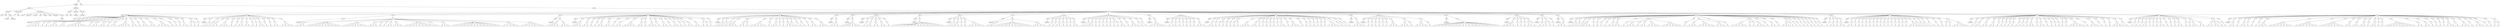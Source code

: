 digraph Tree {
	"t0" [label = "TEI"];
	"t1" [label = "teiHeader"];
	"t2" [label = "fileDesc"];
	"t3" [label = "titleStmt"];
	"t4" [label = "title"];
	"t5" [label = "title"];
	"t6" [label = "author"];
	"t7" [label = "surname"];
	"t8" [label = "forename"];
	"t9" [label = "publicationStmt"];
	"t10" [label = "p"];
	"t11" [label = "idno"];
	"t12" [label = "sourceDesc"];
	"t13" [label = "genre"];
	"t14" [label = "inspiration"];
	"t15" [label = "structure"];
	"t16" [label = "type"];
	"t17" [label = "periode"];
	"t18" [label = "taille"];
	"t19" [label = "permalien"];
	"t20" [label = "sources"];
	"t21" [label = "source"];
	"t22" [label = "profileDesc"];
	"t23" [label = "creation"];
	"t24" [label = "date"];
	"t25" [label = "date"];
	"t26" [label = "langUsage"];
	"t27" [label = "language"];
	"t28" [label = "textClass"];
	"t29" [label = "keywords"];
	"t30" [label = "term"];
	"t31" [label = "text"];
	"t32" [label = "body"];
	"t33" [label = "div1"];
	"t34" [label = "head"];
	"t35" [label = "div2"];
	"t36" [label = "head"];
	"t37" [label = "listPerson"];
	"t38" [label = "sp"];
	"t39" [label = "p"];
	"t40" [label = "s"];
	"t41" [label = "sp"];
	"t42" [label = "p"];
	"t43" [label = "s"];
	"t44" [label = "s"];
	"t45" [label = "s"];
	"t46" [label = "sp"];
	"t47" [label = "p"];
	"t48" [label = "s"];
	"t49" [label = "sp"];
	"t50" [label = "p"];
	"t51" [label = "s"];
	"t52" [label = "sp"];
	"t53" [label = "p"];
	"t54" [label = "s"];
	"t55" [label = "s"];
	"t56" [label = "s"];
	"t57" [label = "sp"];
	"t58" [label = "p"];
	"t59" [label = "s"];
	"t60" [label = "s"];
	"t61" [label = "sp"];
	"t62" [label = "p"];
	"t63" [label = "s"];
	"t64" [label = "s"];
	"t65" [label = "s"];
	"t66" [label = "s"];
	"t67" [label = "s"];
	"t68" [label = "s"];
	"t69" [label = "sp"];
	"t70" [label = "p"];
	"t71" [label = "s"];
	"t72" [label = "sp"];
	"t73" [label = "p"];
	"t74" [label = "s"];
	"t75" [label = "s"];
	"t76" [label = "sp"];
	"t77" [label = "p"];
	"t78" [label = "s"];
	"t79" [label = "s"];
	"t80" [label = "sp"];
	"t81" [label = "p"];
	"t82" [label = "s"];
	"t83" [label = "sp"];
	"t84" [label = "p"];
	"t85" [label = "s"];
	"t86" [label = "s"];
	"t87" [label = "sp"];
	"t88" [label = "p"];
	"t89" [label = "s"];
	"t90" [label = "s"];
	"t91" [label = "s"];
	"t92" [label = "s"];
	"t93" [label = "sp"];
	"t94" [label = "p"];
	"t95" [label = "s"];
	"t96" [label = "s"];
	"t97" [label = "sp"];
	"t98" [label = "p"];
	"t99" [label = "s"];
	"t100" [label = "sp"];
	"t101" [label = "p"];
	"t102" [label = "s"];
	"t103" [label = "s"];
	"t104" [label = "sp"];
	"t105" [label = "p"];
	"t106" [label = "s"];
	"t107" [label = "s"];
	"t108" [label = "sp"];
	"t109" [label = "p"];
	"t110" [label = "s"];
	"t111" [label = "s"];
	"t112" [label = "s"];
	"t113" [label = "s"];
	"t114" [label = "sp"];
	"t115" [label = "p"];
	"t116" [label = "s"];
	"t117" [label = "sp"];
	"t118" [label = "p"];
	"t119" [label = "s"];
	"t120" [label = "sp"];
	"t121" [label = "p"];
	"t122" [label = "s"];
	"t123" [label = "sp"];
	"t124" [label = "p"];
	"t125" [label = "s"];
	"t126" [label = "s"];
	"t127" [label = "sp"];
	"t128" [label = "p"];
	"t129" [label = "s"];
	"t130" [label = "p"];
	"t131" [label = "s"];
	"t132" [label = "sp"];
	"t133" [label = "p"];
	"t134" [label = "s"];
	"t135" [label = "div2"];
	"t136" [label = "head"];
	"t137" [label = "listPerson"];
	"t138" [label = "sp"];
	"t139" [label = "p"];
	"t140" [label = "s"];
	"t141" [label = "sp"];
	"t142" [label = "p"];
	"t143" [label = "s"];
	"t144" [label = "sp"];
	"t145" [label = "p"];
	"t146" [label = "s"];
	"t147" [label = "s"];
	"t148" [label = "s"];
	"t149" [label = "sp"];
	"t150" [label = "p"];
	"t151" [label = "s"];
	"t152" [label = "s"];
	"t153" [label = "s"];
	"t154" [label = "sp"];
	"t155" [label = "p"];
	"t156" [label = "s"];
	"t157" [label = "sp"];
	"t158" [label = "p"];
	"t159" [label = "s"];
	"t160" [label = "sp"];
	"t161" [label = "p"];
	"t162" [label = "s"];
	"t163" [label = "s"];
	"t164" [label = "sp"];
	"t165" [label = "p"];
	"t166" [label = "s"];
	"t167" [label = "s"];
	"t168" [label = "sp"];
	"t169" [label = "p"];
	"t170" [label = "s"];
	"t171" [label = "sp"];
	"t172" [label = "p"];
	"t173" [label = "s"];
	"t174" [label = "sp"];
	"t175" [label = "p"];
	"t176" [label = "s"];
	"t177" [label = "s"];
	"t178" [label = "sp"];
	"t179" [label = "p"];
	"t180" [label = "s"];
	"t181" [label = "sp"];
	"t182" [label = "p"];
	"t183" [label = "s"];
	"t184" [label = "sp"];
	"t185" [label = "p"];
	"t186" [label = "s"];
	"t187" [label = "s"];
	"t188" [label = "sp"];
	"t189" [label = "p"];
	"t190" [label = "s"];
	"t191" [label = "s"];
	"t192" [label = "s"];
	"t193" [label = "s"];
	"t194" [label = "div2"];
	"t195" [label = "head"];
	"t196" [label = "listPerson"];
	"t197" [label = "sp"];
	"t198" [label = "p"];
	"t199" [label = "s"];
	"t200" [label = "s"];
	"t201" [label = "s"];
	"t202" [label = "p"];
	"t203" [label = "s"];
	"t204" [label = "s"];
	"t205" [label = "s"];
	"t206" [label = "s"];
	"t207" [label = "s"];
	"t208" [label = "s"];
	"t209" [label = "s"];
	"t210" [label = "s"];
	"t211" [label = "s"];
	"t212" [label = "s"];
	"t213" [label = "p"];
	"t214" [label = "s"];
	"t215" [label = "s"];
	"t216" [label = "s"];
	"t217" [label = "s"];
	"t218" [label = "s"];
	"t219" [label = "s"];
	"t220" [label = "s"];
	"t221" [label = "p"];
	"t222" [label = "s"];
	"t223" [label = "s"];
	"t224" [label = "s"];
	"t225" [label = "p"];
	"t226" [label = "s"];
	"t227" [label = "p"];
	"t228" [label = "s"];
	"t229" [label = "p"];
	"t230" [label = "s"];
	"t231" [label = "s"];
	"t232" [label = "p"];
	"t233" [label = "s"];
	"t234" [label = "s"];
	"t235" [label = "s"];
	"t236" [label = "p"];
	"t237" [label = "s"];
	"t238" [label = "s"];
	"t239" [label = "s"];
	"t240" [label = "s"];
	"t241" [label = "s"];
	"t242" [label = "s"];
	"t243" [label = "s"];
	"t244" [label = "s"];
	"t245" [label = "s"];
	"t246" [label = "p"];
	"t247" [label = "s"];
	"t248" [label = "p"];
	"t249" [label = "s"];
	"t250" [label = "s"];
	"t251" [label = "s"];
	"t252" [label = "p"];
	"t253" [label = "s"];
	"t254" [label = "s"];
	"t255" [label = "s"];
	"t256" [label = "s"];
	"t257" [label = "s"];
	"t258" [label = "s"];
	"t259" [label = "s"];
	"t260" [label = "s"];
	"t261" [label = "s"];
	"t262" [label = "s"];
	"t263" [label = "s"];
	"t264" [label = "s"];
	"t265" [label = "s"];
	"t266" [label = "s"];
	"t267" [label = "p"];
	"t268" [label = "s"];
	"t269" [label = "s"];
	"t270" [label = "s"];
	"t271" [label = "s"];
	"t272" [label = "s"];
	"t273" [label = "p"];
	"t274" [label = "s"];
	"t275" [label = "s"];
	"t276" [label = "s"];
	"t277" [label = "s"];
	"t278" [label = "s"];
	"t279" [label = "s"];
	"t280" [label = "s"];
	"t281" [label = "div2"];
	"t282" [label = "head"];
	"t283" [label = "listPerson"];
	"t284" [label = "sp"];
	"t285" [label = "p"];
	"t286" [label = "s"];
	"t287" [label = "s"];
	"t288" [label = "s"];
	"t289" [label = "s"];
	"t290" [label = "p"];
	"t291" [label = "s"];
	"t292" [label = "s"];
	"t293" [label = "s"];
	"t294" [label = "div2"];
	"t295" [label = "head"];
	"t296" [label = "listPerson"];
	"t297" [label = "sp"];
	"t298" [label = "p"];
	"t299" [label = "s"];
	"t300" [label = "s"];
	"t301" [label = "s"];
	"t302" [label = "sp"];
	"t303" [label = "p"];
	"t304" [label = "s"];
	"t305" [label = "s"];
	"t306" [label = "sp"];
	"t307" [label = "p"];
	"t308" [label = "s"];
	"t309" [label = "sp"];
	"t310" [label = "p"];
	"t311" [label = "s"];
	"t312" [label = "sp"];
	"t313" [label = "p"];
	"t314" [label = "s"];
	"t315" [label = "s"];
	"t316" [label = "sp"];
	"t317" [label = "p"];
	"t318" [label = "s"];
	"t319" [label = "s"];
	"t320" [label = "sp"];
	"t321" [label = "p"];
	"t322" [label = "s"];
	"t323" [label = "sp"];
	"t324" [label = "p"];
	"t325" [label = "s"];
	"t326" [label = "s"];
	"t327" [label = "sp"];
	"t328" [label = "p"];
	"t329" [label = "s"];
	"t330" [label = "s"];
	"t331" [label = "s"];
	"t332" [label = "s"];
	"t333" [label = "sp"];
	"t334" [label = "p"];
	"t335" [label = "s"];
	"t336" [label = "s"];
	"t337" [label = "sp"];
	"t338" [label = "p"];
	"t339" [label = "s"];
	"t340" [label = "sp"];
	"t341" [label = "p"];
	"t342" [label = "s"];
	"t343" [label = "s"];
	"t344" [label = "s"];
	"t345" [label = "sp"];
	"t346" [label = "p"];
	"t347" [label = "s"];
	"t348" [label = "sp"];
	"t349" [label = "p"];
	"t350" [label = "s"];
	"t351" [label = "s"];
	"t352" [label = "sp"];
	"t353" [label = "p"];
	"t354" [label = "s"];
	"t355" [label = "sp"];
	"t356" [label = "p"];
	"t357" [label = "s"];
	"t358" [label = "s"];
	"t359" [label = "sp"];
	"t360" [label = "p"];
	"t361" [label = "s"];
	"t362" [label = "sp"];
	"t363" [label = "p"];
	"t364" [label = "s"];
	"t365" [label = "sp"];
	"t366" [label = "p"];
	"t367" [label = "s"];
	"t368" [label = "s"];
	"t369" [label = "sp"];
	"t370" [label = "p"];
	"t371" [label = "s"];
	"t372" [label = "s"];
	"t373" [label = "sp"];
	"t374" [label = "p"];
	"t375" [label = "s"];
	"t376" [label = "p"];
	"t377" [label = "s"];
	"t378" [label = "sp"];
	"t379" [label = "p"];
	"t380" [label = "s"];
	"t381" [label = "div2"];
	"t382" [label = "head"];
	"t383" [label = "listPerson"];
	"t384" [label = "sp"];
	"t385" [label = "p"];
	"t386" [label = "s"];
	"t387" [label = "sp"];
	"t388" [label = "p"];
	"t389" [label = "s"];
	"t390" [label = "sp"];
	"t391" [label = "p"];
	"t392" [label = "s"];
	"t393" [label = "sp"];
	"t394" [label = "p"];
	"t395" [label = "s"];
	"t396" [label = "s"];
	"t397" [label = "s"];
	"t398" [label = "s"];
	"t399" [label = "sp"];
	"t400" [label = "p"];
	"t401" [label = "s"];
	"t402" [label = "s"];
	"t403" [label = "p"];
	"t404" [label = "s"];
	"t405" [label = "sp"];
	"t406" [label = "p"];
	"t407" [label = "s"];
	"t408" [label = "s"];
	"t409" [label = "s"];
	"t410" [label = "s"];
	"t411" [label = "s"];
	"t412" [label = "sp"];
	"t413" [label = "p"];
	"t414" [label = "s"];
	"t415" [label = "sp"];
	"t416" [label = "p"];
	"t417" [label = "s"];
	"t418" [label = "s"];
	"t419" [label = "sp"];
	"t420" [label = "p"];
	"t421" [label = "s"];
	"t422" [label = "sp"];
	"t423" [label = "p"];
	"t424" [label = "s"];
	"t425" [label = "sp"];
	"t426" [label = "p"];
	"t427" [label = "s"];
	"t428" [label = "s"];
	"t429" [label = "s"];
	"t430" [label = "sp"];
	"t431" [label = "p"];
	"t432" [label = "s"];
	"t433" [label = "sp"];
	"t434" [label = "p"];
	"t435" [label = "s"];
	"t436" [label = "sp"];
	"t437" [label = "p"];
	"t438" [label = "s"];
	"t439" [label = "sp"];
	"t440" [label = "p"];
	"t441" [label = "s"];
	"t442" [label = "sp"];
	"t443" [label = "p"];
	"t444" [label = "s"];
	"t445" [label = "s"];
	"t446" [label = "sp"];
	"t447" [label = "p"];
	"t448" [label = "s"];
	"t449" [label = "s"];
	"t450" [label = "s"];
	"t451" [label = "div2"];
	"t452" [label = "head"];
	"t453" [label = "listPerson"];
	"t454" [label = "sp"];
	"t455" [label = "p"];
	"t456" [label = "s"];
	"t457" [label = "s"];
	"t458" [label = "s"];
	"t459" [label = "div2"];
	"t460" [label = "head"];
	"t461" [label = "listPerson"];
	"t462" [label = "sp"];
	"t463" [label = "p"];
	"t464" [label = "s"];
	"t465" [label = "s"];
	"t466" [label = "s"];
	"t467" [label = "s"];
	"t468" [label = "s"];
	"t469" [label = "s"];
	"t470" [label = "div2"];
	"t471" [label = "head"];
	"t472" [label = "listPerson"];
	"t473" [label = "sp"];
	"t474" [label = "p"];
	"t475" [label = "s"];
	"t476" [label = "sp"];
	"t477" [label = "p"];
	"t478" [label = "s"];
	"t479" [label = "s"];
	"t480" [label = "sp"];
	"t481" [label = "p"];
	"t482" [label = "s"];
	"t483" [label = "s"];
	"t484" [label = "sp"];
	"t485" [label = "p"];
	"t486" [label = "s"];
	"t487" [label = "s"];
	"t488" [label = "sp"];
	"t489" [label = "p"];
	"t490" [label = "s"];
	"t491" [label = "div2"];
	"t492" [label = "head"];
	"t493" [label = "listPerson"];
	"t494" [label = "sp"];
	"t495" [label = "p"];
	"t496" [label = "s"];
	"t497" [label = "s"];
	"t498" [label = "s"];
	"t499" [label = "s"];
	"t500" [label = "s"];
	"t501" [label = "s"];
	"t502" [label = "s"];
	"t503" [label = "s"];
	"t504" [label = "s"];
	"t505" [label = "s"];
	"t506" [label = "s"];
	"t507" [label = "s"];
	"t508" [label = "s"];
	"t509" [label = "s"];
	"t510" [label = "s"];
	"t511" [label = "div2"];
	"t512" [label = "head"];
	"t513" [label = "listPerson"];
	"t514" [label = "sp"];
	"t515" [label = "p"];
	"t516" [label = "s"];
	"t517" [label = "sp"];
	"t518" [label = "p"];
	"t519" [label = "s"];
	"t520" [label = "s"];
	"t521" [label = "s"];
	"t522" [label = "sp"];
	"t523" [label = "p"];
	"t524" [label = "s"];
	"t525" [label = "sp"];
	"t526" [label = "p"];
	"t527" [label = "s"];
	"t528" [label = "p"];
	"t529" [label = "s"];
	"t530" [label = "s"];
	"t531" [label = "s"];
	"t532" [label = "s"];
	"t533" [label = "s"];
	"t534" [label = "div2"];
	"t535" [label = "head"];
	"t536" [label = "listPerson"];
	"t537" [label = "sp"];
	"t538" [label = "p"];
	"t539" [label = "s"];
	"t540" [label = "s"];
	"t541" [label = "p"];
	"t542" [label = "s"];
	"t543" [label = "s"];
	"t544" [label = "s"];
	"t545" [label = "s"];
	"t546" [label = "s"];
	"t547" [label = "s"];
	"t548" [label = "s"];
	"t549" [label = "s"];
	"t550" [label = "s"];
	"t551" [label = "s"];
	"t552" [label = "s"];
	"t553" [label = "p"];
	"t554" [label = "s"];
	"t555" [label = "s"];
	"t556" [label = "s"];
	"t557" [label = "s"];
	"t558" [label = "div2"];
	"t559" [label = "head"];
	"t560" [label = "listPerson"];
	"t561" [label = "sp"];
	"t562" [label = "p"];
	"t563" [label = "s"];
	"t564" [label = "sp"];
	"t565" [label = "p"];
	"t566" [label = "s"];
	"t567" [label = "sp"];
	"t568" [label = "p"];
	"t569" [label = "s"];
	"t570" [label = "s"];
	"t571" [label = "sp"];
	"t572" [label = "p"];
	"t573" [label = "s"];
	"t574" [label = "sp"];
	"t575" [label = "p"];
	"t576" [label = "s"];
	"t577" [label = "sp"];
	"t578" [label = "p"];
	"t579" [label = "s"];
	"t580" [label = "sp"];
	"t581" [label = "p"];
	"t582" [label = "s"];
	"t583" [label = "s"];
	"t584" [label = "div2"];
	"t585" [label = "head"];
	"t586" [label = "listPerson"];
	"t587" [label = "sp"];
	"t588" [label = "p"];
	"t589" [label = "s"];
	"t590" [label = "sp"];
	"t591" [label = "p"];
	"t592" [label = "s"];
	"t593" [label = "s"];
	"t594" [label = "s"];
	"t595" [label = "sp"];
	"t596" [label = "p"];
	"t597" [label = "s"];
	"t598" [label = "sp"];
	"t599" [label = "p"];
	"t600" [label = "s"];
	"t601" [label = "sp"];
	"t602" [label = "p"];
	"t603" [label = "s"];
	"t604" [label = "sp"];
	"t605" [label = "p"];
	"t606" [label = "s"];
	"t607" [label = "sp"];
	"t608" [label = "p"];
	"t609" [label = "s"];
	"t610" [label = "sp"];
	"t611" [label = "p"];
	"t612" [label = "s"];
	"t613" [label = "p"];
	"t614" [label = "s"];
	"t615" [label = "sp"];
	"t616" [label = "p"];
	"t617" [label = "s"];
	"t618" [label = "s"];
	"t619" [label = "sp"];
	"t620" [label = "p"];
	"t621" [label = "s"];
	"t622" [label = "sp"];
	"t623" [label = "p"];
	"t624" [label = "s"];
	"t625" [label = "s"];
	"t626" [label = "s"];
	"t627" [label = "sp"];
	"t628" [label = "p"];
	"t629" [label = "s"];
	"t630" [label = "sp"];
	"t631" [label = "p"];
	"t632" [label = "s"];
	"t633" [label = "div2"];
	"t634" [label = "head"];
	"t635" [label = "listPerson"];
	"t636" [label = "sp"];
	"t637" [label = "p"];
	"t638" [label = "s"];
	"t639" [label = "s"];
	"t640" [label = "s"];
	"t641" [label = "s"];
	"t642" [label = "s"];
	"t643" [label = "div2"];
	"t644" [label = "head"];
	"t645" [label = "listPerson"];
	"t646" [label = "sp"];
	"t647" [label = "p"];
	"t648" [label = "s"];
	"t649" [label = "sp"];
	"t650" [label = "p"];
	"t651" [label = "s"];
	"t652" [label = "s"];
	"t653" [label = "sp"];
	"t654" [label = "p"];
	"t655" [label = "s"];
	"t656" [label = "sp"];
	"t657" [label = "p"];
	"t658" [label = "s"];
	"t659" [label = "sp"];
	"t660" [label = "p"];
	"t661" [label = "s"];
	"t662" [label = "sp"];
	"t663" [label = "p"];
	"t664" [label = "s"];
	"t665" [label = "sp"];
	"t666" [label = "p"];
	"t667" [label = "s"];
	"t668" [label = "sp"];
	"t669" [label = "p"];
	"t670" [label = "s"];
	"t671" [label = "s"];
	"t672" [label = "s"];
	"t673" [label = "div2"];
	"t674" [label = "head"];
	"t675" [label = "listPerson"];
	"t676" [label = "sp"];
	"t677" [label = "p"];
	"t678" [label = "s"];
	"t679" [label = "s"];
	"t680" [label = "sp"];
	"t681" [label = "p"];
	"t682" [label = "s"];
	"t683" [label = "sp"];
	"t684" [label = "p"];
	"t685" [label = "s"];
	"t686" [label = "p"];
	"t687" [label = "s"];
	"t688" [label = "sp"];
	"t689" [label = "p"];
	"t690" [label = "s"];
	"t691" [label = "sp"];
	"t692" [label = "p"];
	"t693" [label = "s"];
	"t694" [label = "sp"];
	"t695" [label = "p"];
	"t696" [label = "s"];
	"t697" [label = "p"];
	"t698" [label = "s"];
	"t699" [label = "sp"];
	"t700" [label = "p"];
	"t701" [label = "s"];
	"t702" [label = "s"];
	"t703" [label = "s"];
	"t704" [label = "sp"];
	"t705" [label = "p"];
	"t706" [label = "s"];
	"t707" [label = "s"];
	"t708" [label = "p"];
	"t709" [label = "s"];
	"t710" [label = "sp"];
	"t711" [label = "p"];
	"t712" [label = "s"];
	"t713" [label = "sp"];
	"t714" [label = "p"];
	"t715" [label = "s"];
	"t716" [label = "sp"];
	"t717" [label = "p"];
	"t718" [label = "s"];
	"t719" [label = "sp"];
	"t720" [label = "p"];
	"t721" [label = "s"];
	"t722" [label = "sp"];
	"t723" [label = "p"];
	"t724" [label = "s"];
	"t725" [label = "sp"];
	"t726" [label = "p"];
	"t727" [label = "s"];
	"t728" [label = "s"];
	"t729" [label = "sp"];
	"t730" [label = "p"];
	"t731" [label = "s"];
	"t732" [label = "sp"];
	"t733" [label = "p"];
	"t734" [label = "s"];
	"t735" [label = "s"];
	"t736" [label = "s"];
	"t737" [label = "sp"];
	"t738" [label = "p"];
	"t739" [label = "s"];
	"t740" [label = "sp"];
	"t741" [label = "p"];
	"t742" [label = "s"];
	"t743" [label = "sp"];
	"t744" [label = "p"];
	"t745" [label = "s"];
	"t746" [label = "sp"];
	"t747" [label = "p"];
	"t748" [label = "s"];
	"t749" [label = "sp"];
	"t750" [label = "p"];
	"t751" [label = "s"];
	"t752" [label = "sp"];
	"t753" [label = "p"];
	"t754" [label = "s"];
	"t755" [label = "sp"];
	"t756" [label = "p"];
	"t757" [label = "s"];
	"t758" [label = "p"];
	"t759" [label = "s"];
	"t760" [label = "s"];
	"t761" [label = "s"];
	"t762" [label = "s"];
	"t763" [label = "sp"];
	"t764" [label = "p"];
	"t765" [label = "s"];
	"t766" [label = "sp"];
	"t767" [label = "p"];
	"t768" [label = "s"];
	"t769" [label = "sp"];
	"t770" [label = "p"];
	"t771" [label = "s"];
	"t772" [label = "div2"];
	"t773" [label = "head"];
	"t774" [label = "listPerson"];
	"t775" [label = "sp"];
	"t776" [label = "p"];
	"t777" [label = "s"];
	"t778" [label = "s"];
	"t779" [label = "s"];
	"t780" [label = "s"];
	"t781" [label = "div2"];
	"t782" [label = "head"];
	"t783" [label = "listPerson"];
	"t784" [label = "sp"];
	"t785" [label = "p"];
	"t786" [label = "s"];
	"t787" [label = "sp"];
	"t788" [label = "p"];
	"t789" [label = "s"];
	"t790" [label = "sp"];
	"t791" [label = "p"];
	"t792" [label = "s"];
	"t793" [label = "sp"];
	"t794" [label = "p"];
	"t795" [label = "s"];
	"t796" [label = "sp"];
	"t797" [label = "p"];
	"t798" [label = "s"];
	"t799" [label = "sp"];
	"t800" [label = "p"];
	"t801" [label = "s"];
	"t802" [label = "sp"];
	"t803" [label = "p"];
	"t804" [label = "s"];
	"t805" [label = "s"];
	"t806" [label = "s"];
	"t807" [label = "sp"];
	"t808" [label = "p"];
	"t809" [label = "s"];
	"t810" [label = "s"];
	"t811" [label = "s"];
	"t812" [label = "p"];
	"t813" [label = "s"];
	"t814" [label = "sp"];
	"t815" [label = "p"];
	"t816" [label = "s"];
	"t817" [label = "s"];
	"t818" [label = "s"];
	"t819" [label = "s"];
	"t820" [label = "p"];
	"t821" [label = "s"];
	"t822" [label = "div2"];
	"t823" [label = "head"];
	"t824" [label = "listPerson"];
	"t825" [label = "sp"];
	"t826" [label = "p"];
	"t827" [label = "s"];
	"t828" [label = "s"];
	"t829" [label = "s"];
	"t830" [label = "s"];
	"t831" [label = "s"];
	"t832" [label = "s"];
	"t833" [label = "s"];
	"t834" [label = "s"];
	"t835" [label = "s"];
	"t836" [label = "s"];
	"t837" [label = "s"];
	"t838" [label = "s"];
	"t839" [label = "s"];
	"t840" [label = "s"];
	"t841" [label = "s"];
	"t842" [label = "s"];
	"t843" [label = "s"];
	"t844" [label = "s"];
	"t845" [label = "s"];
	"t846" [label = "div2"];
	"t847" [label = "head"];
	"t848" [label = "listPerson"];
	"t849" [label = "sp"];
	"t850" [label = "p"];
	"t851" [label = "s"];
	"t852" [label = "s"];
	"t853" [label = "s"];
	"t854" [label = "s"];
	"t855" [label = "sp"];
	"t856" [label = "p"];
	"t857" [label = "s"];
	"t858" [label = "sp"];
	"t859" [label = "p"];
	"t860" [label = "s"];
	"t861" [label = "sp"];
	"t862" [label = "p"];
	"t863" [label = "s"];
	"t864" [label = "sp"];
	"t865" [label = "p"];
	"t866" [label = "s"];
	"t867" [label = "s"];
	"t868" [label = "p"];
	"t869" [label = "s"];
	"t870" [label = "div2"];
	"t871" [label = "head"];
	"t872" [label = "listPerson"];
	"t873" [label = "sp"];
	"t874" [label = "p"];
	"t875" [label = "s"];
	"t876" [label = "sp"];
	"t877" [label = "p"];
	"t878" [label = "s"];
	"t879" [label = "s"];
	"t880" [label = "p"];
	"t881" [label = "s"];
	"t882" [label = "sp"];
	"t883" [label = "p"];
	"t884" [label = "s"];
	"t885" [label = "div2"];
	"t886" [label = "head"];
	"t887" [label = "listPerson"];
	"t888" [label = "sp"];
	"t889" [label = "p"];
	"t890" [label = "s"];
	"t891" [label = "s"];
	"t892" [label = "s"];
	"t893" [label = "div2"];
	"t894" [label = "head"];
	"t895" [label = "listPerson"];
	"t896" [label = "sp"];
	"t897" [label = "p"];
	"t898" [label = "s"];
	"t899" [label = "sp"];
	"t900" [label = "p"];
	"t901" [label = "s"];
	"t902" [label = "sp"];
	"t903" [label = "p"];
	"t904" [label = "s"];
	"t905" [label = "sp"];
	"t906" [label = "p"];
	"t907" [label = "s"];
	"t908" [label = "s"];
	"t909" [label = "s"];
	"t910" [label = "s"];
	"t911" [label = "sp"];
	"t912" [label = "p"];
	"t913" [label = "s"];
	"t914" [label = "sp"];
	"t915" [label = "p"];
	"t916" [label = "s"];
	"t917" [label = "sp"];
	"t918" [label = "p"];
	"t919" [label = "s"];
	"t920" [label = "sp"];
	"t921" [label = "p"];
	"t922" [label = "s"];
	"t923" [label = "sp"];
	"t924" [label = "p"];
	"t925" [label = "s"];
	"t926" [label = "sp"];
	"t927" [label = "p"];
	"t928" [label = "s"];
	"t929" [label = "s"];
	"t930" [label = "s"];
	"t931" [label = "sp"];
	"t932" [label = "p"];
	"t933" [label = "s"];
	"t934" [label = "sp"];
	"t935" [label = "p"];
	"t936" [label = "s"];
	"t937" [label = "s"];
	"t938" [label = "s"];
	"t939" [label = "p"];
	"t940" [label = "s"];
	"t941" [label = "p"];
	"t942" [label = "s"];
	"t943" [label = "s"];
	"t944" [label = "p"];
	"t945" [label = "s"];
	"t946" [label = "s"];
	"t947" [label = "s"];
	"t948" [label = "s"];
	"t949" [label = "p"];
	"t950" [label = "s"];
	"t951" [label = "s"];
	"t952" [label = "s"];
	"t953" [label = "s"];
	"t954" [label = "s"];
	"t955" [label = "s"];
	"t956" [label = "sp"];
	"t957" [label = "p"];
	"t958" [label = "s"];
	"t959" [label = "sp"];
	"t960" [label = "p"];
	"t961" [label = "s"];
	"t962" [label = "s"];
	"t963" [label = "s"];
	"t964" [label = "p"];
	"t965" [label = "s"];
	"t966" [label = "s"];
	"t967" [label = "s"];
	"t968" [label = "s"];
	"t969" [label = "s"];
	"t970" [label = "p"];
	"t971" [label = "s"];
	"t972" [label = "s"];
	"t973" [label = "s"];
	"t974" [label = "sp"];
	"t975" [label = "p"];
	"t976" [label = "s"];
	"t977" [label = "sp"];
	"t978" [label = "p"];
	"t979" [label = "s"];
	"t980" [label = "s"];
	"t981" [label = "s"];
	"t982" [label = "s"];
	"t983" [label = "s"];
	"t984" [label = "p"];
	"t985" [label = "s"];
	"t986" [label = "p"];
	"t987" [label = "s"];
	"t988" [label = "p"];
	"t989" [label = "s"];
	"t990" [label = "s"];
	"t991" [label = "s"];
	"t992" [label = "sp"];
	"t993" [label = "p"];
	"t994" [label = "s"];
	"t995" [label = "sp"];
	"t996" [label = "p"];
	"t997" [label = "s"];
	"t998" [label = "s"];
	"t999" [label = "sp"];
	"t1000" [label = "p"];
	"t1001" [label = "s"];
	"t1002" [label = "sp"];
	"t1003" [label = "p"];
	"t1004" [label = "s"];
	"t1005" [label = "s"];
	"t1006" [label = "s"];
	"t1007" [label = "p"];
	"t1008" [label = "s"];
	"t1009" [label = "sp"];
	"t1010" [label = "p"];
	"t1011" [label = "s"];
	"t1012" [label = "sp"];
	"t1013" [label = "p"];
	"t1014" [label = "s"];
	"t1015" [label = "sp"];
	"t1016" [label = "p"];
	"t1017" [label = "s"];
	"t1018" [label = "sp"];
	"t1019" [label = "p"];
	"t1020" [label = "s"];
	"t1021" [label = "sp"];
	"t1022" [label = "p"];
	"t1023" [label = "s"];
	"t1024" [label = "sp"];
	"t1025" [label = "p"];
	"t1026" [label = "s"];
	"t1027" [label = "sp"];
	"t1028" [label = "p"];
	"t1029" [label = "s"];
	"t1030" [label = "sp"];
	"t1031" [label = "p"];
	"t1032" [label = "s"];
	"t1033" [label = "div2"];
	"t1034" [label = "head"];
	"t1035" [label = "listPerson"];
	"t1036" [label = "sp"];
	"t1037" [label = "p"];
	"t1038" [label = "s"];
	"t1039" [label = "sp"];
	"t1040" [label = "p"];
	"t1041" [label = "s"];
	"t1042" [label = "s"];
	"t1043" [label = "sp"];
	"t1044" [label = "p"];
	"t1045" [label = "s"];
	"t1046" [label = "sp"];
	"t1047" [label = "p"];
	"t1048" [label = "s"];
	"t1049" [label = "s"];
	"t1050" [label = "div2"];
	"t1051" [label = "head"];
	"t1052" [label = "listPerson"];
	"t1053" [label = "sp"];
	"t1054" [label = "p"];
	"t1055" [label = "s"];
	"t1056" [label = "s"];
	"t1057" [label = "sp"];
	"t1058" [label = "p"];
	"t1059" [label = "s"];
	"t1060" [label = "sp"];
	"t1061" [label = "p"];
	"t1062" [label = "s"];
	"t1063" [label = "sp"];
	"t1064" [label = "p"];
	"t1065" [label = "s"];
	"t1066" [label = "sp"];
	"t1067" [label = "p"];
	"t1068" [label = "s"];
	"t1069" [label = "sp"];
	"t1070" [label = "p"];
	"t1071" [label = "s"];
	"t1072" [label = "sp"];
	"t1073" [label = "p"];
	"t1074" [label = "s"];
	"t1075" [label = "sp"];
	"t1076" [label = "p"];
	"t1077" [label = "s"];
	"t1078" [label = "sp"];
	"t1079" [label = "p"];
	"t1080" [label = "s"];
	"t1081" [label = "sp"];
	"t1082" [label = "p"];
	"t1083" [label = "s"];
	"t1084" [label = "sp"];
	"t1085" [label = "p"];
	"t1086" [label = "s"];
	"t1087" [label = "sp"];
	"t1088" [label = "p"];
	"t1089" [label = "s"];
	"t1090" [label = "sp"];
	"t1091" [label = "p"];
	"t1092" [label = "s"];
	"t1093" [label = "sp"];
	"t1094" [label = "p"];
	"t1095" [label = "s"];
	"t1096" [label = "sp"];
	"t1097" [label = "p"];
	"t1098" [label = "s"];
	"t1099" [label = "sp"];
	"t1100" [label = "p"];
	"t1101" [label = "s"];
	"t1102" [label = "sp"];
	"t1103" [label = "p"];
	"t1104" [label = "s"];
	"t1105" [label = "s"];
	"t1106" [label = "s"];
	"t1107" [label = "s"];
	"t1108" [label = "sp"];
	"t1109" [label = "p"];
	"t1110" [label = "s"];
	"t1111" [label = "sp"];
	"t1112" [label = "p"];
	"t1113" [label = "s"];
	"t1114" [label = "sp"];
	"t1115" [label = "p"];
	"t1116" [label = "s"];
	"t1117" [label = "sp"];
	"t1118" [label = "p"];
	"t1119" [label = "s"];
	"t1120" [label = "sp"];
	"t1121" [label = "p"];
	"t1122" [label = "s"];
	"t1123" [label = "sp"];
	"t1124" [label = "p"];
	"t1125" [label = "s"];
	"t1126" [label = "sp"];
	"t1127" [label = "p"];
	"t1128" [label = "s"];
	"t1129" [label = "p"];
	"t1130" [label = "s"];
	"t1131" [label = "p"];
	"t1132" [label = "s"];
	"t1133" [label = "s"];
	"t1134" [label = "s"];
	"t1135" [label = "s"];
	"t1136" [label = "s"];
	"t1137" [label = "div2"];
	"t1138" [label = "head"];
	"t1139" [label = "listPerson"];
	"t1140" [label = "sp"];
	"t1141" [label = "p"];
	"t1142" [label = "s"];
	"t1143" [label = "sp"];
	"t1144" [label = "p"];
	"t1145" [label = "s"];
	"t1146" [label = "s"];
	"t1147" [label = "sp"];
	"t1148" [label = "p"];
	"t1149" [label = "s"];
	"t1150" [label = "s"];
	"t1151" [label = "sp"];
	"t1152" [label = "p"];
	"t1153" [label = "s"];
	"t1154" [label = "s"];
	"t1155" [label = "sp"];
	"t1156" [label = "p"];
	"t1157" [label = "s"];
	"t1158" [label = "sp"];
	"t1159" [label = "p"];
	"t1160" [label = "s"];
	"t1161" [label = "sp"];
	"t1162" [label = "p"];
	"t1163" [label = "s"];
	"t1164" [label = "sp"];
	"t1165" [label = "p"];
	"t1166" [label = "s"];
	"t1167" [label = "sp"];
	"t1168" [label = "p"];
	"t1169" [label = "s"];
	"t1170" [label = "sp"];
	"t1171" [label = "p"];
	"t1172" [label = "s"];
	"t1173" [label = "sp"];
	"t1174" [label = "p"];
	"t1175" [label = "s"];
	"t1176" [label = "sp"];
	"t1177" [label = "p"];
	"t1178" [label = "s"];
	"t1179" [label = "sp"];
	"t1180" [label = "p"];
	"t1181" [label = "s"];
	"t1182" [label = "s"];
	"t1183" [label = "s"];
	"t1184" [label = "sp"];
	"t1185" [label = "p"];
	"t1186" [label = "s"];
	"t1187" [label = "sp"];
	"t1188" [label = "p"];
	"t1189" [label = "s"];
	"t1190" [label = "s"];
	"t1191" [label = "sp"];
	"t1192" [label = "p"];
	"t1193" [label = "s"];
	"t1194" [label = "sp"];
	"t1195" [label = "p"];
	"t1196" [label = "s"];
	"t1197" [label = "sp"];
	"t1198" [label = "p"];
	"t1199" [label = "s"];
	"t1200" [label = "sp"];
	"t1201" [label = "p"];
	"t1202" [label = "s"];
	"t1203" [label = "sp"];
	"t1204" [label = "p"];
	"t1205" [label = "s"];
	"t1206" [label = "sp"];
	"t1207" [label = "p"];
	"t1208" [label = "s"];
	"t1209" [label = "sp"];
	"t1210" [label = "p"];
	"t1211" [label = "s"];
	"t1212" [label = "s"];
	"t1213" [label = "s"];
	"t1214" [label = "s"];
	"t1215" [label = "s"];
	"t1216" [label = "sp"];
	"t1217" [label = "p"];
	"t1218" [label = "s"];
	"t1219" [label = "sp"];
	"t1220" [label = "p"];
	"t1221" [label = "s"];
	"t1222" [label = "s"];
	"t1223" [label = "s"];
	"t1224" [label = "sp"];
	"t1225" [label = "p"];
	"t1226" [label = "s"];
	"t1227" [label = "sp"];
	"t1228" [label = "p"];
	"t1229" [label = "s"];
	"t1230" [label = "sp"];
	"t1231" [label = "p"];
	"t1232" [label = "s"];
	"t1233" [label = "sp"];
	"t1234" [label = "p"];
	"t1235" [label = "s"];
	"t1236" [label = "s"];
	"t1237" [label = "s"];
	"t1238" [label = "s"];
	"t1239" [label = "sp"];
	"t1240" [label = "p"];
	"t1241" [label = "s"];
	"t1242" [label = "div2"];
	"t1243" [label = "head"];
	"t1244" [label = "listPerson"];
	"t1245" [label = "sp"];
	"t1246" [label = "p"];
	"t1247" [label = "s"];
	"t1248" [label = "sp"];
	"t1249" [label = "p"];
	"t1250" [label = "s"];
	"t1251" [label = "sp"];
	"t1252" [label = "p"];
	"t1253" [label = "s"];
	"t1254" [label = "sp"];
	"t1255" [label = "p"];
	"t1256" [label = "s"];
	"t1257" [label = "s"];
	"t1258" [label = "sp"];
	"t1259" [label = "p"];
	"t1260" [label = "s"];
	"t1261" [label = "sp"];
	"t1262" [label = "p"];
	"t1263" [label = "s"];
	"t1264" [label = "sp"];
	"t1265" [label = "p"];
	"t1266" [label = "s"];
	"t1267" [label = "sp"];
	"t1268" [label = "p"];
	"t1269" [label = "s"];
	"t1270" [label = "s"];
	"t1271" [label = "sp"];
	"t1272" [label = "p"];
	"t1273" [label = "s"];
	"t1274" [label = "sp"];
	"t1275" [label = "p"];
	"t1276" [label = "s"];
	"t1277" [label = "sp"];
	"t1278" [label = "p"];
	"t1279" [label = "s"];
	"t1280" [label = "sp"];
	"t1281" [label = "p"];
	"t1282" [label = "s"];
	"t1283" [label = "s"];
	"t1284" [label = "sp"];
	"t1285" [label = "p"];
	"t1286" [label = "s"];
	"t1287" [label = "sp"];
	"t1288" [label = "p"];
	"t1289" [label = "s"];
	"t1290" [label = "p"];
	"t1291" [label = "s"];
	"t1292" [label = "s"];
	"t1293" [label = "p"];
	"t1294" [label = "s"];
	"t1295" [label = "s"];
	"t1296" [label = "sp"];
	"t1297" [label = "p"];
	"t1298" [label = "s"];
	"t1299" [label = "s"];
	"t1300" [label = "p"];
	"t1301" [label = "s"];
	"t1302" [label = "s"];
	"t1303" [label = "p"];
	"t1304" [label = "s"];
	"t1305" [label = "sp"];
	"t1306" [label = "p"];
	"t1307" [label = "s"];
	"t1308" [label = "div2"];
	"t1309" [label = "head"];
	"t1310" [label = "listPerson"];
	"t1311" [label = "sp"];
	"t1312" [label = "p"];
	"t1313" [label = "s"];
	"t1314" [label = "s"];
	"t1315" [label = "sp"];
	"t1316" [label = "p"];
	"t1317" [label = "s"];
	"t1318" [label = "sp"];
	"t1319" [label = "p"];
	"t1320" [label = "s"];
	"t1321" [label = "s"];
	"t1322" [label = "sp"];
	"t1323" [label = "p"];
	"t1324" [label = "s"];
	"t1325" [label = "sp"];
	"t1326" [label = "p"];
	"t1327" [label = "s"];
	"t1328" [label = "sp"];
	"t1329" [label = "p"];
	"t1330" [label = "s"];
	"t1331" [label = "sp"];
	"t1332" [label = "p"];
	"t1333" [label = "s"];
	"t1334" [label = "s"];
	"t1335" [label = "s"];
	"t1336" [label = "sp"];
	"t1337" [label = "p"];
	"t1338" [label = "s"];
	"t1339" [label = "s"];
	"t1340" [label = "s"];
	"t1341" [label = "s"];
	"t1342" [label = "s"];
	"t1343" [label = "s"];
	"t1344" [label = "s"];
	"t1345" [label = "sp"];
	"t1346" [label = "p"];
	"t1347" [label = "s"];
	"t1348" [label = "s"];
	"t1349" [label = "s"];
	"t1350" [label = "s"];
	"t1351" [label = "s"];
	"t1352" [label = "s"];
	"t1353" [label = "s"];
	"t1354" [label = "sp"];
	"t1355" [label = "p"];
	"t1356" [label = "s"];
	"t1357" [label = "s"];
	"t1358" [label = "s"];
	"t1359" [label = "s"];
	"t1360" [label = "s"];
	"t1361" [label = "s"];
	"t1362" [label = "s"];
	"t1363" [label = "sp"];
	"t1364" [label = "p"];
	"t1365" [label = "s"];
	"t1366" [label = "s"];
	"t1367" [label = "sp"];
	"t1368" [label = "p"];
	"t1369" [label = "s"];
	"t1370" [label = "s"];
	"t1371" [label = "sp"];
	"t1372" [label = "p"];
	"t1373" [label = "s"];
	"t1374" [label = "s"];
	"t1375" [label = "sp"];
	"t1376" [label = "p"];
	"t1377" [label = "s"];
	"t1378" [label = "sp"];
	"t1379" [label = "p"];
	"t1380" [label = "s"];
	"t1381" [label = "s"];
	"t1382" [label = "sp"];
	"t1383" [label = "p"];
	"t1384" [label = "s"];
	"t1385" [label = "sp"];
	"t1386" [label = "p"];
	"t1387" [label = "s"];
	"t1388" [label = "sp"];
	"t1389" [label = "p"];
	"t1390" [label = "s"];
	"t1391" [label = "s"];
	"t1392" [label = "s"];
	"t1393" [label = "s"];
	"t1394" [label = "s"];
	"t1395" [label = "s"];
	"t1396" [label = "s"];
	"t1397" [label = "s"];
	"t1398" [label = "s"];
	"t1399" [label = "sp"];
	"t1400" [label = "p"];
	"t1401" [label = "s"];
	"t1402" [label = "s"];
	"t1403" [label = "sp"];
	"t1404" [label = "p"];
	"t1405" [label = "s"];
	"t1406" [label = "s"];
	"t1407" [label = "sp"];
	"t1408" [label = "p"];
	"t1409" [label = "s"];
	"t1410" [label = "sp"];
	"t1411" [label = "p"];
	"t1412" [label = "s"];
	"t1413" [label = "sp"];
	"t1414" [label = "p"];
	"t1415" [label = "s"];
	"t1416" [label = "sp"];
	"t1417" [label = "p"];
	"t1418" [label = "s"];
	"t1419" [label = "sp"];
	"t1420" [label = "p"];
	"t1421" [label = "s"];
	"t1422" [label = "s"];
	"t1423" [label = "s"];
	"t1424" [label = "sp"];
	"t1425" [label = "p"];
	"t1426" [label = "s"];
	"t1427" [label = "sp"];
	"t1428" [label = "p"];
	"t1429" [label = "s"];
	"t1430" [label = "s"];
	"t1431" [label = "s"];
	"t1432" [label = "sp"];
	"t1433" [label = "p"];
	"t1434" [label = "s"];
	"t1435" [label = "sp"];
	"t1436" [label = "p"];
	"t1437" [label = "s"];
	"t1438" [label = "s"];
	"t1439" [label = "s"];
	"t1440" [label = "sp"];
	"t1441" [label = "p"];
	"t1442" [label = "s"];
	"t1443" [label = "sp"];
	"t1444" [label = "p"];
	"t1445" [label = "s"];
	"t1446" [label = "sp"];
	"t1447" [label = "p"];
	"t1448" [label = "s"];
	"t1449" [label = "p"];
	"t1450" [label = "s"];
	"t0" -> "t1";
	"t1" -> "t2";
	"t2" -> "t3";
	"t3" -> "t4";
	"t3" -> "t5";
	"t3" -> "t6";
	"t6" -> "t7";
	"t6" -> "t8";
	"t2" -> "t9";
	"t9" -> "t10";
	"t9" -> "t11";
	"t2" -> "t12";
	"t12" -> "t13";
	"t12" -> "t14";
	"t12" -> "t15";
	"t12" -> "t16";
	"t12" -> "t17";
	"t12" -> "t18";
	"t12" -> "t19";
	"t12" -> "t20";
	"t20" -> "t21";
	"t1" -> "t22";
	"t22" -> "t23";
	"t23" -> "t24";
	"t23" -> "t25";
	"t22" -> "t26";
	"t26" -> "t27";
	"t22" -> "t28";
	"t28" -> "t29";
	"t29" -> "t30";
	"t0" -> "t31";
	"t31" -> "t32";
	"t32" -> "t33";
	"t33" -> "t34";
	"t33" -> "t35";
	"t35" -> "t36";
	"t36" -> "t37";
	"t35" -> "t38";
	"t38" -> "t39";
	"t39" -> "t40";
	"t35" -> "t41";
	"t41" -> "t42";
	"t42" -> "t43";
	"t42" -> "t44";
	"t42" -> "t45";
	"t35" -> "t46";
	"t46" -> "t47";
	"t47" -> "t48";
	"t35" -> "t49";
	"t49" -> "t50";
	"t50" -> "t51";
	"t35" -> "t52";
	"t52" -> "t53";
	"t53" -> "t54";
	"t53" -> "t55";
	"t53" -> "t56";
	"t35" -> "t57";
	"t57" -> "t58";
	"t58" -> "t59";
	"t58" -> "t60";
	"t35" -> "t61";
	"t61" -> "t62";
	"t62" -> "t63";
	"t62" -> "t64";
	"t62" -> "t65";
	"t62" -> "t66";
	"t62" -> "t67";
	"t62" -> "t68";
	"t35" -> "t69";
	"t69" -> "t70";
	"t70" -> "t71";
	"t35" -> "t72";
	"t72" -> "t73";
	"t73" -> "t74";
	"t73" -> "t75";
	"t35" -> "t76";
	"t76" -> "t77";
	"t77" -> "t78";
	"t77" -> "t79";
	"t35" -> "t80";
	"t80" -> "t81";
	"t81" -> "t82";
	"t35" -> "t83";
	"t83" -> "t84";
	"t84" -> "t85";
	"t84" -> "t86";
	"t35" -> "t87";
	"t87" -> "t88";
	"t88" -> "t89";
	"t88" -> "t90";
	"t88" -> "t91";
	"t88" -> "t92";
	"t35" -> "t93";
	"t93" -> "t94";
	"t94" -> "t95";
	"t94" -> "t96";
	"t35" -> "t97";
	"t97" -> "t98";
	"t98" -> "t99";
	"t35" -> "t100";
	"t100" -> "t101";
	"t101" -> "t102";
	"t101" -> "t103";
	"t35" -> "t104";
	"t104" -> "t105";
	"t105" -> "t106";
	"t105" -> "t107";
	"t35" -> "t108";
	"t108" -> "t109";
	"t109" -> "t110";
	"t109" -> "t111";
	"t109" -> "t112";
	"t109" -> "t113";
	"t35" -> "t114";
	"t114" -> "t115";
	"t115" -> "t116";
	"t35" -> "t117";
	"t117" -> "t118";
	"t118" -> "t119";
	"t35" -> "t120";
	"t120" -> "t121";
	"t121" -> "t122";
	"t35" -> "t123";
	"t123" -> "t124";
	"t124" -> "t125";
	"t124" -> "t126";
	"t35" -> "t127";
	"t127" -> "t128";
	"t128" -> "t129";
	"t127" -> "t130";
	"t130" -> "t131";
	"t35" -> "t132";
	"t132" -> "t133";
	"t133" -> "t134";
	"t33" -> "t135";
	"t135" -> "t136";
	"t136" -> "t137";
	"t135" -> "t138";
	"t138" -> "t139";
	"t139" -> "t140";
	"t135" -> "t141";
	"t141" -> "t142";
	"t142" -> "t143";
	"t135" -> "t144";
	"t144" -> "t145";
	"t145" -> "t146";
	"t145" -> "t147";
	"t145" -> "t148";
	"t135" -> "t149";
	"t149" -> "t150";
	"t150" -> "t151";
	"t150" -> "t152";
	"t150" -> "t153";
	"t135" -> "t154";
	"t154" -> "t155";
	"t155" -> "t156";
	"t135" -> "t157";
	"t157" -> "t158";
	"t158" -> "t159";
	"t135" -> "t160";
	"t160" -> "t161";
	"t161" -> "t162";
	"t161" -> "t163";
	"t135" -> "t164";
	"t164" -> "t165";
	"t165" -> "t166";
	"t165" -> "t167";
	"t135" -> "t168";
	"t168" -> "t169";
	"t169" -> "t170";
	"t135" -> "t171";
	"t171" -> "t172";
	"t172" -> "t173";
	"t135" -> "t174";
	"t174" -> "t175";
	"t175" -> "t176";
	"t175" -> "t177";
	"t135" -> "t178";
	"t178" -> "t179";
	"t179" -> "t180";
	"t135" -> "t181";
	"t181" -> "t182";
	"t182" -> "t183";
	"t135" -> "t184";
	"t184" -> "t185";
	"t185" -> "t186";
	"t185" -> "t187";
	"t135" -> "t188";
	"t188" -> "t189";
	"t189" -> "t190";
	"t189" -> "t191";
	"t189" -> "t192";
	"t189" -> "t193";
	"t33" -> "t194";
	"t194" -> "t195";
	"t195" -> "t196";
	"t194" -> "t197";
	"t197" -> "t198";
	"t198" -> "t199";
	"t198" -> "t200";
	"t198" -> "t201";
	"t197" -> "t202";
	"t202" -> "t203";
	"t202" -> "t204";
	"t202" -> "t205";
	"t202" -> "t206";
	"t202" -> "t207";
	"t202" -> "t208";
	"t202" -> "t209";
	"t202" -> "t210";
	"t202" -> "t211";
	"t202" -> "t212";
	"t197" -> "t213";
	"t213" -> "t214";
	"t213" -> "t215";
	"t213" -> "t216";
	"t213" -> "t217";
	"t213" -> "t218";
	"t213" -> "t219";
	"t213" -> "t220";
	"t197" -> "t221";
	"t221" -> "t222";
	"t221" -> "t223";
	"t221" -> "t224";
	"t197" -> "t225";
	"t225" -> "t226";
	"t197" -> "t227";
	"t227" -> "t228";
	"t197" -> "t229";
	"t229" -> "t230";
	"t229" -> "t231";
	"t197" -> "t232";
	"t232" -> "t233";
	"t232" -> "t234";
	"t232" -> "t235";
	"t197" -> "t236";
	"t236" -> "t237";
	"t236" -> "t238";
	"t236" -> "t239";
	"t236" -> "t240";
	"t236" -> "t241";
	"t236" -> "t242";
	"t236" -> "t243";
	"t236" -> "t244";
	"t236" -> "t245";
	"t197" -> "t246";
	"t246" -> "t247";
	"t197" -> "t248";
	"t248" -> "t249";
	"t248" -> "t250";
	"t248" -> "t251";
	"t197" -> "t252";
	"t252" -> "t253";
	"t252" -> "t254";
	"t252" -> "t255";
	"t252" -> "t256";
	"t252" -> "t257";
	"t252" -> "t258";
	"t252" -> "t259";
	"t252" -> "t260";
	"t252" -> "t261";
	"t252" -> "t262";
	"t252" -> "t263";
	"t252" -> "t264";
	"t252" -> "t265";
	"t252" -> "t266";
	"t197" -> "t267";
	"t267" -> "t268";
	"t267" -> "t269";
	"t267" -> "t270";
	"t267" -> "t271";
	"t267" -> "t272";
	"t197" -> "t273";
	"t273" -> "t274";
	"t273" -> "t275";
	"t273" -> "t276";
	"t273" -> "t277";
	"t273" -> "t278";
	"t273" -> "t279";
	"t273" -> "t280";
	"t33" -> "t281";
	"t281" -> "t282";
	"t282" -> "t283";
	"t281" -> "t284";
	"t284" -> "t285";
	"t285" -> "t286";
	"t285" -> "t287";
	"t285" -> "t288";
	"t285" -> "t289";
	"t284" -> "t290";
	"t290" -> "t291";
	"t290" -> "t292";
	"t290" -> "t293";
	"t33" -> "t294";
	"t294" -> "t295";
	"t295" -> "t296";
	"t294" -> "t297";
	"t297" -> "t298";
	"t298" -> "t299";
	"t298" -> "t300";
	"t298" -> "t301";
	"t294" -> "t302";
	"t302" -> "t303";
	"t303" -> "t304";
	"t303" -> "t305";
	"t294" -> "t306";
	"t306" -> "t307";
	"t307" -> "t308";
	"t294" -> "t309";
	"t309" -> "t310";
	"t310" -> "t311";
	"t294" -> "t312";
	"t312" -> "t313";
	"t313" -> "t314";
	"t313" -> "t315";
	"t294" -> "t316";
	"t316" -> "t317";
	"t317" -> "t318";
	"t317" -> "t319";
	"t294" -> "t320";
	"t320" -> "t321";
	"t321" -> "t322";
	"t294" -> "t323";
	"t323" -> "t324";
	"t324" -> "t325";
	"t324" -> "t326";
	"t294" -> "t327";
	"t327" -> "t328";
	"t328" -> "t329";
	"t328" -> "t330";
	"t328" -> "t331";
	"t328" -> "t332";
	"t294" -> "t333";
	"t333" -> "t334";
	"t334" -> "t335";
	"t334" -> "t336";
	"t294" -> "t337";
	"t337" -> "t338";
	"t338" -> "t339";
	"t294" -> "t340";
	"t340" -> "t341";
	"t341" -> "t342";
	"t341" -> "t343";
	"t341" -> "t344";
	"t294" -> "t345";
	"t345" -> "t346";
	"t346" -> "t347";
	"t294" -> "t348";
	"t348" -> "t349";
	"t349" -> "t350";
	"t349" -> "t351";
	"t294" -> "t352";
	"t352" -> "t353";
	"t353" -> "t354";
	"t294" -> "t355";
	"t355" -> "t356";
	"t356" -> "t357";
	"t356" -> "t358";
	"t294" -> "t359";
	"t359" -> "t360";
	"t360" -> "t361";
	"t294" -> "t362";
	"t362" -> "t363";
	"t363" -> "t364";
	"t294" -> "t365";
	"t365" -> "t366";
	"t366" -> "t367";
	"t366" -> "t368";
	"t294" -> "t369";
	"t369" -> "t370";
	"t370" -> "t371";
	"t370" -> "t372";
	"t294" -> "t373";
	"t373" -> "t374";
	"t374" -> "t375";
	"t373" -> "t376";
	"t376" -> "t377";
	"t294" -> "t378";
	"t378" -> "t379";
	"t379" -> "t380";
	"t33" -> "t381";
	"t381" -> "t382";
	"t382" -> "t383";
	"t381" -> "t384";
	"t384" -> "t385";
	"t385" -> "t386";
	"t381" -> "t387";
	"t387" -> "t388";
	"t388" -> "t389";
	"t381" -> "t390";
	"t390" -> "t391";
	"t391" -> "t392";
	"t381" -> "t393";
	"t393" -> "t394";
	"t394" -> "t395";
	"t394" -> "t396";
	"t394" -> "t397";
	"t394" -> "t398";
	"t381" -> "t399";
	"t399" -> "t400";
	"t400" -> "t401";
	"t400" -> "t402";
	"t399" -> "t403";
	"t403" -> "t404";
	"t381" -> "t405";
	"t405" -> "t406";
	"t406" -> "t407";
	"t406" -> "t408";
	"t406" -> "t409";
	"t406" -> "t410";
	"t406" -> "t411";
	"t381" -> "t412";
	"t412" -> "t413";
	"t413" -> "t414";
	"t381" -> "t415";
	"t415" -> "t416";
	"t416" -> "t417";
	"t416" -> "t418";
	"t381" -> "t419";
	"t419" -> "t420";
	"t420" -> "t421";
	"t381" -> "t422";
	"t422" -> "t423";
	"t423" -> "t424";
	"t381" -> "t425";
	"t425" -> "t426";
	"t426" -> "t427";
	"t426" -> "t428";
	"t426" -> "t429";
	"t381" -> "t430";
	"t430" -> "t431";
	"t431" -> "t432";
	"t381" -> "t433";
	"t433" -> "t434";
	"t434" -> "t435";
	"t381" -> "t436";
	"t436" -> "t437";
	"t437" -> "t438";
	"t381" -> "t439";
	"t439" -> "t440";
	"t440" -> "t441";
	"t381" -> "t442";
	"t442" -> "t443";
	"t443" -> "t444";
	"t443" -> "t445";
	"t381" -> "t446";
	"t446" -> "t447";
	"t447" -> "t448";
	"t447" -> "t449";
	"t447" -> "t450";
	"t33" -> "t451";
	"t451" -> "t452";
	"t452" -> "t453";
	"t451" -> "t454";
	"t454" -> "t455";
	"t455" -> "t456";
	"t455" -> "t457";
	"t455" -> "t458";
	"t33" -> "t459";
	"t459" -> "t460";
	"t460" -> "t461";
	"t459" -> "t462";
	"t462" -> "t463";
	"t463" -> "t464";
	"t463" -> "t465";
	"t463" -> "t466";
	"t463" -> "t467";
	"t463" -> "t468";
	"t463" -> "t469";
	"t33" -> "t470";
	"t470" -> "t471";
	"t471" -> "t472";
	"t470" -> "t473";
	"t473" -> "t474";
	"t474" -> "t475";
	"t470" -> "t476";
	"t476" -> "t477";
	"t477" -> "t478";
	"t477" -> "t479";
	"t470" -> "t480";
	"t480" -> "t481";
	"t481" -> "t482";
	"t481" -> "t483";
	"t470" -> "t484";
	"t484" -> "t485";
	"t485" -> "t486";
	"t485" -> "t487";
	"t470" -> "t488";
	"t488" -> "t489";
	"t489" -> "t490";
	"t33" -> "t491";
	"t491" -> "t492";
	"t492" -> "t493";
	"t491" -> "t494";
	"t494" -> "t495";
	"t495" -> "t496";
	"t495" -> "t497";
	"t495" -> "t498";
	"t495" -> "t499";
	"t495" -> "t500";
	"t495" -> "t501";
	"t495" -> "t502";
	"t495" -> "t503";
	"t495" -> "t504";
	"t495" -> "t505";
	"t495" -> "t506";
	"t495" -> "t507";
	"t495" -> "t508";
	"t495" -> "t509";
	"t495" -> "t510";
	"t33" -> "t511";
	"t511" -> "t512";
	"t512" -> "t513";
	"t511" -> "t514";
	"t514" -> "t515";
	"t515" -> "t516";
	"t511" -> "t517";
	"t517" -> "t518";
	"t518" -> "t519";
	"t518" -> "t520";
	"t518" -> "t521";
	"t511" -> "t522";
	"t522" -> "t523";
	"t523" -> "t524";
	"t511" -> "t525";
	"t525" -> "t526";
	"t526" -> "t527";
	"t525" -> "t528";
	"t528" -> "t529";
	"t528" -> "t530";
	"t528" -> "t531";
	"t528" -> "t532";
	"t528" -> "t533";
	"t33" -> "t534";
	"t534" -> "t535";
	"t535" -> "t536";
	"t534" -> "t537";
	"t537" -> "t538";
	"t538" -> "t539";
	"t538" -> "t540";
	"t537" -> "t541";
	"t541" -> "t542";
	"t541" -> "t543";
	"t541" -> "t544";
	"t541" -> "t545";
	"t541" -> "t546";
	"t541" -> "t547";
	"t541" -> "t548";
	"t541" -> "t549";
	"t541" -> "t550";
	"t541" -> "t551";
	"t541" -> "t552";
	"t537" -> "t553";
	"t553" -> "t554";
	"t553" -> "t555";
	"t553" -> "t556";
	"t553" -> "t557";
	"t33" -> "t558";
	"t558" -> "t559";
	"t559" -> "t560";
	"t558" -> "t561";
	"t561" -> "t562";
	"t562" -> "t563";
	"t558" -> "t564";
	"t564" -> "t565";
	"t565" -> "t566";
	"t558" -> "t567";
	"t567" -> "t568";
	"t568" -> "t569";
	"t568" -> "t570";
	"t558" -> "t571";
	"t571" -> "t572";
	"t572" -> "t573";
	"t558" -> "t574";
	"t574" -> "t575";
	"t575" -> "t576";
	"t558" -> "t577";
	"t577" -> "t578";
	"t578" -> "t579";
	"t558" -> "t580";
	"t580" -> "t581";
	"t581" -> "t582";
	"t581" -> "t583";
	"t33" -> "t584";
	"t584" -> "t585";
	"t585" -> "t586";
	"t584" -> "t587";
	"t587" -> "t588";
	"t588" -> "t589";
	"t584" -> "t590";
	"t590" -> "t591";
	"t591" -> "t592";
	"t591" -> "t593";
	"t591" -> "t594";
	"t584" -> "t595";
	"t595" -> "t596";
	"t596" -> "t597";
	"t584" -> "t598";
	"t598" -> "t599";
	"t599" -> "t600";
	"t584" -> "t601";
	"t601" -> "t602";
	"t602" -> "t603";
	"t584" -> "t604";
	"t604" -> "t605";
	"t605" -> "t606";
	"t584" -> "t607";
	"t607" -> "t608";
	"t608" -> "t609";
	"t584" -> "t610";
	"t610" -> "t611";
	"t611" -> "t612";
	"t610" -> "t613";
	"t613" -> "t614";
	"t584" -> "t615";
	"t615" -> "t616";
	"t616" -> "t617";
	"t616" -> "t618";
	"t584" -> "t619";
	"t619" -> "t620";
	"t620" -> "t621";
	"t584" -> "t622";
	"t622" -> "t623";
	"t623" -> "t624";
	"t623" -> "t625";
	"t623" -> "t626";
	"t584" -> "t627";
	"t627" -> "t628";
	"t628" -> "t629";
	"t584" -> "t630";
	"t630" -> "t631";
	"t631" -> "t632";
	"t33" -> "t633";
	"t633" -> "t634";
	"t634" -> "t635";
	"t633" -> "t636";
	"t636" -> "t637";
	"t637" -> "t638";
	"t637" -> "t639";
	"t637" -> "t640";
	"t637" -> "t641";
	"t637" -> "t642";
	"t33" -> "t643";
	"t643" -> "t644";
	"t644" -> "t645";
	"t643" -> "t646";
	"t646" -> "t647";
	"t647" -> "t648";
	"t643" -> "t649";
	"t649" -> "t650";
	"t650" -> "t651";
	"t650" -> "t652";
	"t643" -> "t653";
	"t653" -> "t654";
	"t654" -> "t655";
	"t643" -> "t656";
	"t656" -> "t657";
	"t657" -> "t658";
	"t643" -> "t659";
	"t659" -> "t660";
	"t660" -> "t661";
	"t643" -> "t662";
	"t662" -> "t663";
	"t663" -> "t664";
	"t643" -> "t665";
	"t665" -> "t666";
	"t666" -> "t667";
	"t643" -> "t668";
	"t668" -> "t669";
	"t669" -> "t670";
	"t669" -> "t671";
	"t669" -> "t672";
	"t33" -> "t673";
	"t673" -> "t674";
	"t674" -> "t675";
	"t673" -> "t676";
	"t676" -> "t677";
	"t677" -> "t678";
	"t677" -> "t679";
	"t673" -> "t680";
	"t680" -> "t681";
	"t681" -> "t682";
	"t673" -> "t683";
	"t683" -> "t684";
	"t684" -> "t685";
	"t683" -> "t686";
	"t686" -> "t687";
	"t673" -> "t688";
	"t688" -> "t689";
	"t689" -> "t690";
	"t673" -> "t691";
	"t691" -> "t692";
	"t692" -> "t693";
	"t673" -> "t694";
	"t694" -> "t695";
	"t695" -> "t696";
	"t694" -> "t697";
	"t697" -> "t698";
	"t673" -> "t699";
	"t699" -> "t700";
	"t700" -> "t701";
	"t700" -> "t702";
	"t700" -> "t703";
	"t673" -> "t704";
	"t704" -> "t705";
	"t705" -> "t706";
	"t705" -> "t707";
	"t704" -> "t708";
	"t708" -> "t709";
	"t673" -> "t710";
	"t710" -> "t711";
	"t711" -> "t712";
	"t673" -> "t713";
	"t713" -> "t714";
	"t714" -> "t715";
	"t673" -> "t716";
	"t716" -> "t717";
	"t717" -> "t718";
	"t673" -> "t719";
	"t719" -> "t720";
	"t720" -> "t721";
	"t673" -> "t722";
	"t722" -> "t723";
	"t723" -> "t724";
	"t673" -> "t725";
	"t725" -> "t726";
	"t726" -> "t727";
	"t726" -> "t728";
	"t673" -> "t729";
	"t729" -> "t730";
	"t730" -> "t731";
	"t673" -> "t732";
	"t732" -> "t733";
	"t733" -> "t734";
	"t733" -> "t735";
	"t733" -> "t736";
	"t673" -> "t737";
	"t737" -> "t738";
	"t738" -> "t739";
	"t673" -> "t740";
	"t740" -> "t741";
	"t741" -> "t742";
	"t673" -> "t743";
	"t743" -> "t744";
	"t744" -> "t745";
	"t673" -> "t746";
	"t746" -> "t747";
	"t747" -> "t748";
	"t673" -> "t749";
	"t749" -> "t750";
	"t750" -> "t751";
	"t673" -> "t752";
	"t752" -> "t753";
	"t753" -> "t754";
	"t673" -> "t755";
	"t755" -> "t756";
	"t756" -> "t757";
	"t755" -> "t758";
	"t758" -> "t759";
	"t758" -> "t760";
	"t758" -> "t761";
	"t758" -> "t762";
	"t673" -> "t763";
	"t763" -> "t764";
	"t764" -> "t765";
	"t673" -> "t766";
	"t766" -> "t767";
	"t767" -> "t768";
	"t673" -> "t769";
	"t769" -> "t770";
	"t770" -> "t771";
	"t33" -> "t772";
	"t772" -> "t773";
	"t773" -> "t774";
	"t772" -> "t775";
	"t775" -> "t776";
	"t776" -> "t777";
	"t776" -> "t778";
	"t776" -> "t779";
	"t776" -> "t780";
	"t33" -> "t781";
	"t781" -> "t782";
	"t782" -> "t783";
	"t781" -> "t784";
	"t784" -> "t785";
	"t785" -> "t786";
	"t781" -> "t787";
	"t787" -> "t788";
	"t788" -> "t789";
	"t781" -> "t790";
	"t790" -> "t791";
	"t791" -> "t792";
	"t781" -> "t793";
	"t793" -> "t794";
	"t794" -> "t795";
	"t781" -> "t796";
	"t796" -> "t797";
	"t797" -> "t798";
	"t781" -> "t799";
	"t799" -> "t800";
	"t800" -> "t801";
	"t781" -> "t802";
	"t802" -> "t803";
	"t803" -> "t804";
	"t803" -> "t805";
	"t803" -> "t806";
	"t781" -> "t807";
	"t807" -> "t808";
	"t808" -> "t809";
	"t808" -> "t810";
	"t808" -> "t811";
	"t807" -> "t812";
	"t812" -> "t813";
	"t781" -> "t814";
	"t814" -> "t815";
	"t815" -> "t816";
	"t815" -> "t817";
	"t815" -> "t818";
	"t815" -> "t819";
	"t814" -> "t820";
	"t820" -> "t821";
	"t33" -> "t822";
	"t822" -> "t823";
	"t823" -> "t824";
	"t822" -> "t825";
	"t825" -> "t826";
	"t826" -> "t827";
	"t826" -> "t828";
	"t826" -> "t829";
	"t826" -> "t830";
	"t826" -> "t831";
	"t826" -> "t832";
	"t826" -> "t833";
	"t826" -> "t834";
	"t826" -> "t835";
	"t826" -> "t836";
	"t826" -> "t837";
	"t826" -> "t838";
	"t826" -> "t839";
	"t826" -> "t840";
	"t826" -> "t841";
	"t826" -> "t842";
	"t826" -> "t843";
	"t826" -> "t844";
	"t826" -> "t845";
	"t33" -> "t846";
	"t846" -> "t847";
	"t847" -> "t848";
	"t846" -> "t849";
	"t849" -> "t850";
	"t850" -> "t851";
	"t850" -> "t852";
	"t850" -> "t853";
	"t850" -> "t854";
	"t846" -> "t855";
	"t855" -> "t856";
	"t856" -> "t857";
	"t846" -> "t858";
	"t858" -> "t859";
	"t859" -> "t860";
	"t846" -> "t861";
	"t861" -> "t862";
	"t862" -> "t863";
	"t846" -> "t864";
	"t864" -> "t865";
	"t865" -> "t866";
	"t865" -> "t867";
	"t864" -> "t868";
	"t868" -> "t869";
	"t33" -> "t870";
	"t870" -> "t871";
	"t871" -> "t872";
	"t870" -> "t873";
	"t873" -> "t874";
	"t874" -> "t875";
	"t870" -> "t876";
	"t876" -> "t877";
	"t877" -> "t878";
	"t877" -> "t879";
	"t876" -> "t880";
	"t880" -> "t881";
	"t870" -> "t882";
	"t882" -> "t883";
	"t883" -> "t884";
	"t33" -> "t885";
	"t885" -> "t886";
	"t886" -> "t887";
	"t885" -> "t888";
	"t888" -> "t889";
	"t889" -> "t890";
	"t889" -> "t891";
	"t889" -> "t892";
	"t33" -> "t893";
	"t893" -> "t894";
	"t894" -> "t895";
	"t893" -> "t896";
	"t896" -> "t897";
	"t897" -> "t898";
	"t893" -> "t899";
	"t899" -> "t900";
	"t900" -> "t901";
	"t893" -> "t902";
	"t902" -> "t903";
	"t903" -> "t904";
	"t893" -> "t905";
	"t905" -> "t906";
	"t906" -> "t907";
	"t906" -> "t908";
	"t906" -> "t909";
	"t906" -> "t910";
	"t893" -> "t911";
	"t911" -> "t912";
	"t912" -> "t913";
	"t893" -> "t914";
	"t914" -> "t915";
	"t915" -> "t916";
	"t893" -> "t917";
	"t917" -> "t918";
	"t918" -> "t919";
	"t893" -> "t920";
	"t920" -> "t921";
	"t921" -> "t922";
	"t893" -> "t923";
	"t923" -> "t924";
	"t924" -> "t925";
	"t893" -> "t926";
	"t926" -> "t927";
	"t927" -> "t928";
	"t927" -> "t929";
	"t927" -> "t930";
	"t893" -> "t931";
	"t931" -> "t932";
	"t932" -> "t933";
	"t893" -> "t934";
	"t934" -> "t935";
	"t935" -> "t936";
	"t935" -> "t937";
	"t935" -> "t938";
	"t934" -> "t939";
	"t939" -> "t940";
	"t934" -> "t941";
	"t941" -> "t942";
	"t941" -> "t943";
	"t934" -> "t944";
	"t944" -> "t945";
	"t944" -> "t946";
	"t944" -> "t947";
	"t944" -> "t948";
	"t934" -> "t949";
	"t949" -> "t950";
	"t949" -> "t951";
	"t949" -> "t952";
	"t949" -> "t953";
	"t949" -> "t954";
	"t949" -> "t955";
	"t893" -> "t956";
	"t956" -> "t957";
	"t957" -> "t958";
	"t893" -> "t959";
	"t959" -> "t960";
	"t960" -> "t961";
	"t960" -> "t962";
	"t960" -> "t963";
	"t959" -> "t964";
	"t964" -> "t965";
	"t964" -> "t966";
	"t964" -> "t967";
	"t964" -> "t968";
	"t964" -> "t969";
	"t959" -> "t970";
	"t970" -> "t971";
	"t970" -> "t972";
	"t970" -> "t973";
	"t893" -> "t974";
	"t974" -> "t975";
	"t975" -> "t976";
	"t893" -> "t977";
	"t977" -> "t978";
	"t978" -> "t979";
	"t978" -> "t980";
	"t978" -> "t981";
	"t978" -> "t982";
	"t978" -> "t983";
	"t977" -> "t984";
	"t984" -> "t985";
	"t977" -> "t986";
	"t986" -> "t987";
	"t977" -> "t988";
	"t988" -> "t989";
	"t988" -> "t990";
	"t988" -> "t991";
	"t893" -> "t992";
	"t992" -> "t993";
	"t993" -> "t994";
	"t893" -> "t995";
	"t995" -> "t996";
	"t996" -> "t997";
	"t996" -> "t998";
	"t893" -> "t999";
	"t999" -> "t1000";
	"t1000" -> "t1001";
	"t893" -> "t1002";
	"t1002" -> "t1003";
	"t1003" -> "t1004";
	"t1003" -> "t1005";
	"t1003" -> "t1006";
	"t1002" -> "t1007";
	"t1007" -> "t1008";
	"t893" -> "t1009";
	"t1009" -> "t1010";
	"t1010" -> "t1011";
	"t893" -> "t1012";
	"t1012" -> "t1013";
	"t1013" -> "t1014";
	"t893" -> "t1015";
	"t1015" -> "t1016";
	"t1016" -> "t1017";
	"t893" -> "t1018";
	"t1018" -> "t1019";
	"t1019" -> "t1020";
	"t893" -> "t1021";
	"t1021" -> "t1022";
	"t1022" -> "t1023";
	"t893" -> "t1024";
	"t1024" -> "t1025";
	"t1025" -> "t1026";
	"t893" -> "t1027";
	"t1027" -> "t1028";
	"t1028" -> "t1029";
	"t893" -> "t1030";
	"t1030" -> "t1031";
	"t1031" -> "t1032";
	"t33" -> "t1033";
	"t1033" -> "t1034";
	"t1034" -> "t1035";
	"t1033" -> "t1036";
	"t1036" -> "t1037";
	"t1037" -> "t1038";
	"t1033" -> "t1039";
	"t1039" -> "t1040";
	"t1040" -> "t1041";
	"t1040" -> "t1042";
	"t1033" -> "t1043";
	"t1043" -> "t1044";
	"t1044" -> "t1045";
	"t1033" -> "t1046";
	"t1046" -> "t1047";
	"t1047" -> "t1048";
	"t1047" -> "t1049";
	"t33" -> "t1050";
	"t1050" -> "t1051";
	"t1051" -> "t1052";
	"t1050" -> "t1053";
	"t1053" -> "t1054";
	"t1054" -> "t1055";
	"t1054" -> "t1056";
	"t1050" -> "t1057";
	"t1057" -> "t1058";
	"t1058" -> "t1059";
	"t1050" -> "t1060";
	"t1060" -> "t1061";
	"t1061" -> "t1062";
	"t1050" -> "t1063";
	"t1063" -> "t1064";
	"t1064" -> "t1065";
	"t1050" -> "t1066";
	"t1066" -> "t1067";
	"t1067" -> "t1068";
	"t1050" -> "t1069";
	"t1069" -> "t1070";
	"t1070" -> "t1071";
	"t1050" -> "t1072";
	"t1072" -> "t1073";
	"t1073" -> "t1074";
	"t1050" -> "t1075";
	"t1075" -> "t1076";
	"t1076" -> "t1077";
	"t1050" -> "t1078";
	"t1078" -> "t1079";
	"t1079" -> "t1080";
	"t1050" -> "t1081";
	"t1081" -> "t1082";
	"t1082" -> "t1083";
	"t1050" -> "t1084";
	"t1084" -> "t1085";
	"t1085" -> "t1086";
	"t1050" -> "t1087";
	"t1087" -> "t1088";
	"t1088" -> "t1089";
	"t1050" -> "t1090";
	"t1090" -> "t1091";
	"t1091" -> "t1092";
	"t1050" -> "t1093";
	"t1093" -> "t1094";
	"t1094" -> "t1095";
	"t1050" -> "t1096";
	"t1096" -> "t1097";
	"t1097" -> "t1098";
	"t1050" -> "t1099";
	"t1099" -> "t1100";
	"t1100" -> "t1101";
	"t1050" -> "t1102";
	"t1102" -> "t1103";
	"t1103" -> "t1104";
	"t1103" -> "t1105";
	"t1103" -> "t1106";
	"t1103" -> "t1107";
	"t1050" -> "t1108";
	"t1108" -> "t1109";
	"t1109" -> "t1110";
	"t1050" -> "t1111";
	"t1111" -> "t1112";
	"t1112" -> "t1113";
	"t1050" -> "t1114";
	"t1114" -> "t1115";
	"t1115" -> "t1116";
	"t1050" -> "t1117";
	"t1117" -> "t1118";
	"t1118" -> "t1119";
	"t1050" -> "t1120";
	"t1120" -> "t1121";
	"t1121" -> "t1122";
	"t1050" -> "t1123";
	"t1123" -> "t1124";
	"t1124" -> "t1125";
	"t1050" -> "t1126";
	"t1126" -> "t1127";
	"t1127" -> "t1128";
	"t1126" -> "t1129";
	"t1129" -> "t1130";
	"t1126" -> "t1131";
	"t1131" -> "t1132";
	"t1131" -> "t1133";
	"t1131" -> "t1134";
	"t1131" -> "t1135";
	"t1131" -> "t1136";
	"t33" -> "t1137";
	"t1137" -> "t1138";
	"t1138" -> "t1139";
	"t1137" -> "t1140";
	"t1140" -> "t1141";
	"t1141" -> "t1142";
	"t1137" -> "t1143";
	"t1143" -> "t1144";
	"t1144" -> "t1145";
	"t1144" -> "t1146";
	"t1137" -> "t1147";
	"t1147" -> "t1148";
	"t1148" -> "t1149";
	"t1148" -> "t1150";
	"t1137" -> "t1151";
	"t1151" -> "t1152";
	"t1152" -> "t1153";
	"t1152" -> "t1154";
	"t1137" -> "t1155";
	"t1155" -> "t1156";
	"t1156" -> "t1157";
	"t1137" -> "t1158";
	"t1158" -> "t1159";
	"t1159" -> "t1160";
	"t1137" -> "t1161";
	"t1161" -> "t1162";
	"t1162" -> "t1163";
	"t1137" -> "t1164";
	"t1164" -> "t1165";
	"t1165" -> "t1166";
	"t1137" -> "t1167";
	"t1167" -> "t1168";
	"t1168" -> "t1169";
	"t1137" -> "t1170";
	"t1170" -> "t1171";
	"t1171" -> "t1172";
	"t1137" -> "t1173";
	"t1173" -> "t1174";
	"t1174" -> "t1175";
	"t1137" -> "t1176";
	"t1176" -> "t1177";
	"t1177" -> "t1178";
	"t1137" -> "t1179";
	"t1179" -> "t1180";
	"t1180" -> "t1181";
	"t1180" -> "t1182";
	"t1180" -> "t1183";
	"t1137" -> "t1184";
	"t1184" -> "t1185";
	"t1185" -> "t1186";
	"t1137" -> "t1187";
	"t1187" -> "t1188";
	"t1188" -> "t1189";
	"t1188" -> "t1190";
	"t1137" -> "t1191";
	"t1191" -> "t1192";
	"t1192" -> "t1193";
	"t1137" -> "t1194";
	"t1194" -> "t1195";
	"t1195" -> "t1196";
	"t1137" -> "t1197";
	"t1197" -> "t1198";
	"t1198" -> "t1199";
	"t1137" -> "t1200";
	"t1200" -> "t1201";
	"t1201" -> "t1202";
	"t1137" -> "t1203";
	"t1203" -> "t1204";
	"t1204" -> "t1205";
	"t1137" -> "t1206";
	"t1206" -> "t1207";
	"t1207" -> "t1208";
	"t1137" -> "t1209";
	"t1209" -> "t1210";
	"t1210" -> "t1211";
	"t1210" -> "t1212";
	"t1210" -> "t1213";
	"t1210" -> "t1214";
	"t1210" -> "t1215";
	"t1137" -> "t1216";
	"t1216" -> "t1217";
	"t1217" -> "t1218";
	"t1137" -> "t1219";
	"t1219" -> "t1220";
	"t1220" -> "t1221";
	"t1220" -> "t1222";
	"t1220" -> "t1223";
	"t1137" -> "t1224";
	"t1224" -> "t1225";
	"t1225" -> "t1226";
	"t1137" -> "t1227";
	"t1227" -> "t1228";
	"t1228" -> "t1229";
	"t1137" -> "t1230";
	"t1230" -> "t1231";
	"t1231" -> "t1232";
	"t1137" -> "t1233";
	"t1233" -> "t1234";
	"t1234" -> "t1235";
	"t1234" -> "t1236";
	"t1234" -> "t1237";
	"t1234" -> "t1238";
	"t1137" -> "t1239";
	"t1239" -> "t1240";
	"t1240" -> "t1241";
	"t33" -> "t1242";
	"t1242" -> "t1243";
	"t1243" -> "t1244";
	"t1242" -> "t1245";
	"t1245" -> "t1246";
	"t1246" -> "t1247";
	"t1242" -> "t1248";
	"t1248" -> "t1249";
	"t1249" -> "t1250";
	"t1242" -> "t1251";
	"t1251" -> "t1252";
	"t1252" -> "t1253";
	"t1242" -> "t1254";
	"t1254" -> "t1255";
	"t1255" -> "t1256";
	"t1255" -> "t1257";
	"t1242" -> "t1258";
	"t1258" -> "t1259";
	"t1259" -> "t1260";
	"t1242" -> "t1261";
	"t1261" -> "t1262";
	"t1262" -> "t1263";
	"t1242" -> "t1264";
	"t1264" -> "t1265";
	"t1265" -> "t1266";
	"t1242" -> "t1267";
	"t1267" -> "t1268";
	"t1268" -> "t1269";
	"t1268" -> "t1270";
	"t1242" -> "t1271";
	"t1271" -> "t1272";
	"t1272" -> "t1273";
	"t1242" -> "t1274";
	"t1274" -> "t1275";
	"t1275" -> "t1276";
	"t1242" -> "t1277";
	"t1277" -> "t1278";
	"t1278" -> "t1279";
	"t1242" -> "t1280";
	"t1280" -> "t1281";
	"t1281" -> "t1282";
	"t1281" -> "t1283";
	"t1242" -> "t1284";
	"t1284" -> "t1285";
	"t1285" -> "t1286";
	"t1242" -> "t1287";
	"t1287" -> "t1288";
	"t1288" -> "t1289";
	"t1287" -> "t1290";
	"t1290" -> "t1291";
	"t1290" -> "t1292";
	"t1287" -> "t1293";
	"t1293" -> "t1294";
	"t1293" -> "t1295";
	"t1242" -> "t1296";
	"t1296" -> "t1297";
	"t1297" -> "t1298";
	"t1297" -> "t1299";
	"t1296" -> "t1300";
	"t1300" -> "t1301";
	"t1300" -> "t1302";
	"t1296" -> "t1303";
	"t1303" -> "t1304";
	"t1242" -> "t1305";
	"t1305" -> "t1306";
	"t1306" -> "t1307";
	"t33" -> "t1308";
	"t1308" -> "t1309";
	"t1309" -> "t1310";
	"t1308" -> "t1311";
	"t1311" -> "t1312";
	"t1312" -> "t1313";
	"t1312" -> "t1314";
	"t1308" -> "t1315";
	"t1315" -> "t1316";
	"t1316" -> "t1317";
	"t1308" -> "t1318";
	"t1318" -> "t1319";
	"t1319" -> "t1320";
	"t1319" -> "t1321";
	"t1308" -> "t1322";
	"t1322" -> "t1323";
	"t1323" -> "t1324";
	"t1308" -> "t1325";
	"t1325" -> "t1326";
	"t1326" -> "t1327";
	"t1308" -> "t1328";
	"t1328" -> "t1329";
	"t1329" -> "t1330";
	"t1308" -> "t1331";
	"t1331" -> "t1332";
	"t1332" -> "t1333";
	"t1332" -> "t1334";
	"t1332" -> "t1335";
	"t1308" -> "t1336";
	"t1336" -> "t1337";
	"t1337" -> "t1338";
	"t1337" -> "t1339";
	"t1337" -> "t1340";
	"t1337" -> "t1341";
	"t1337" -> "t1342";
	"t1337" -> "t1343";
	"t1337" -> "t1344";
	"t1308" -> "t1345";
	"t1345" -> "t1346";
	"t1346" -> "t1347";
	"t1346" -> "t1348";
	"t1346" -> "t1349";
	"t1346" -> "t1350";
	"t1346" -> "t1351";
	"t1346" -> "t1352";
	"t1346" -> "t1353";
	"t1308" -> "t1354";
	"t1354" -> "t1355";
	"t1355" -> "t1356";
	"t1355" -> "t1357";
	"t1355" -> "t1358";
	"t1355" -> "t1359";
	"t1355" -> "t1360";
	"t1355" -> "t1361";
	"t1355" -> "t1362";
	"t1308" -> "t1363";
	"t1363" -> "t1364";
	"t1364" -> "t1365";
	"t1364" -> "t1366";
	"t1308" -> "t1367";
	"t1367" -> "t1368";
	"t1368" -> "t1369";
	"t1368" -> "t1370";
	"t1308" -> "t1371";
	"t1371" -> "t1372";
	"t1372" -> "t1373";
	"t1372" -> "t1374";
	"t1308" -> "t1375";
	"t1375" -> "t1376";
	"t1376" -> "t1377";
	"t1308" -> "t1378";
	"t1378" -> "t1379";
	"t1379" -> "t1380";
	"t1379" -> "t1381";
	"t1308" -> "t1382";
	"t1382" -> "t1383";
	"t1383" -> "t1384";
	"t1308" -> "t1385";
	"t1385" -> "t1386";
	"t1386" -> "t1387";
	"t1308" -> "t1388";
	"t1388" -> "t1389";
	"t1389" -> "t1390";
	"t1389" -> "t1391";
	"t1389" -> "t1392";
	"t1389" -> "t1393";
	"t1389" -> "t1394";
	"t1389" -> "t1395";
	"t1389" -> "t1396";
	"t1389" -> "t1397";
	"t1389" -> "t1398";
	"t1308" -> "t1399";
	"t1399" -> "t1400";
	"t1400" -> "t1401";
	"t1400" -> "t1402";
	"t1308" -> "t1403";
	"t1403" -> "t1404";
	"t1404" -> "t1405";
	"t1404" -> "t1406";
	"t1308" -> "t1407";
	"t1407" -> "t1408";
	"t1408" -> "t1409";
	"t1308" -> "t1410";
	"t1410" -> "t1411";
	"t1411" -> "t1412";
	"t1308" -> "t1413";
	"t1413" -> "t1414";
	"t1414" -> "t1415";
	"t1308" -> "t1416";
	"t1416" -> "t1417";
	"t1417" -> "t1418";
	"t1308" -> "t1419";
	"t1419" -> "t1420";
	"t1420" -> "t1421";
	"t1420" -> "t1422";
	"t1420" -> "t1423";
	"t1308" -> "t1424";
	"t1424" -> "t1425";
	"t1425" -> "t1426";
	"t1308" -> "t1427";
	"t1427" -> "t1428";
	"t1428" -> "t1429";
	"t1428" -> "t1430";
	"t1428" -> "t1431";
	"t1308" -> "t1432";
	"t1432" -> "t1433";
	"t1433" -> "t1434";
	"t1308" -> "t1435";
	"t1435" -> "t1436";
	"t1436" -> "t1437";
	"t1436" -> "t1438";
	"t1436" -> "t1439";
	"t1308" -> "t1440";
	"t1440" -> "t1441";
	"t1441" -> "t1442";
	"t1308" -> "t1443";
	"t1443" -> "t1444";
	"t1444" -> "t1445";
	"t1308" -> "t1446";
	"t1446" -> "t1447";
	"t1447" -> "t1448";
	"t1446" -> "t1449";
	"t1449" -> "t1450";
}
